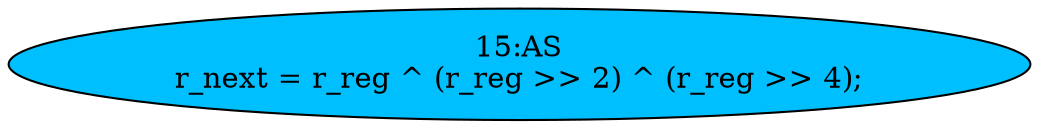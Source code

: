 strict digraph "" {
	node [label="\N"];
	"15:AS"	[ast="<pyverilog.vparser.ast.Assign object at 0x7fb5fd697290>",
		def_var="['r_next']",
		fillcolor=deepskyblue,
		label="15:AS
r_next = r_reg ^ (r_reg >> 2) ^ (r_reg >> 4);",
		statements="[]",
		style=filled,
		typ=Assign,
		use_var="['r_reg', 'r_reg', 'r_reg']"];
}
